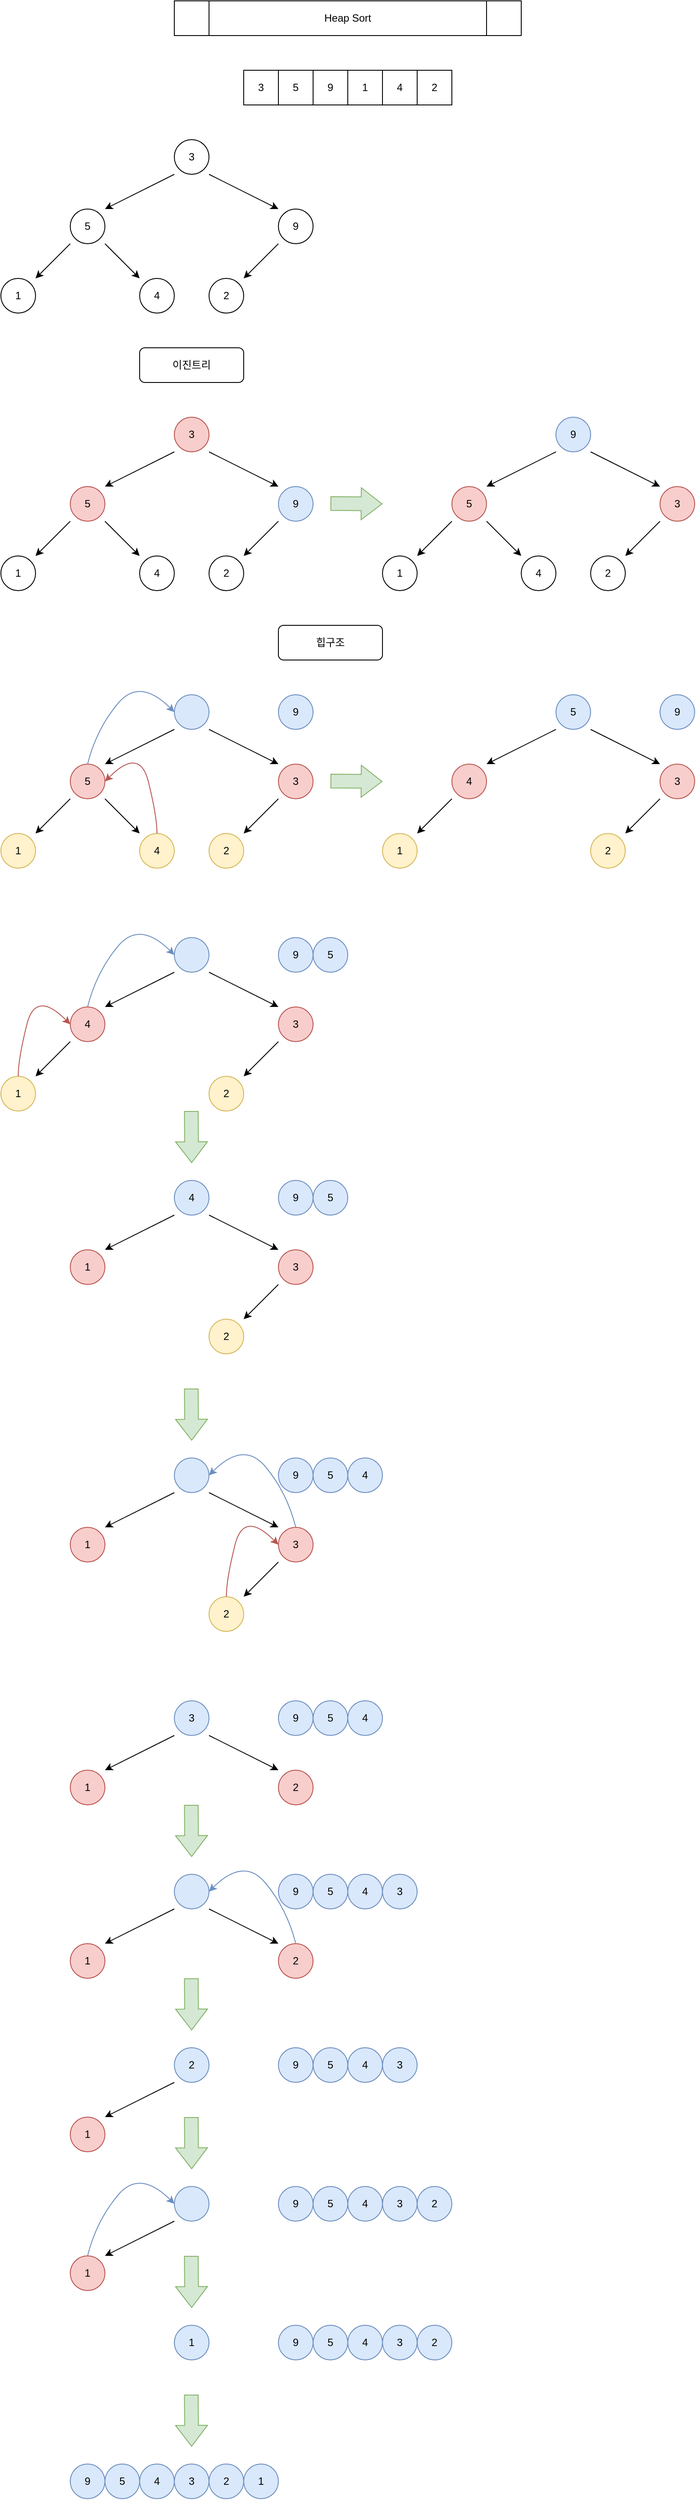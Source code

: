 <mxfile version="19.0.3" type="device"><diagram id="f2ozwvG8c1nscsNNf3xj" name="Page-1"><mxGraphModel dx="918" dy="679" grid="1" gridSize="10" guides="1" tooltips="1" connect="1" arrows="1" fold="1" page="1" pageScale="1" pageWidth="850" pageHeight="1100" math="0" shadow="0"><root><mxCell id="0"/><mxCell id="1" parent="0"/><mxCell id="4Ad8t7dxTOcqNZAOy_X4-1" value="Heap Sort" style="shape=process;whiteSpace=wrap;html=1;backgroundOutline=1;" vertex="1" parent="1"><mxGeometry x="240" y="40" width="400" height="40" as="geometry"/></mxCell><mxCell id="4Ad8t7dxTOcqNZAOy_X4-2" value="3" style="rounded=0;whiteSpace=wrap;html=1;" vertex="1" parent="1"><mxGeometry x="320" y="120" width="40" height="40" as="geometry"/></mxCell><mxCell id="4Ad8t7dxTOcqNZAOy_X4-3" value="5" style="rounded=0;whiteSpace=wrap;html=1;" vertex="1" parent="1"><mxGeometry x="360" y="120" width="40" height="40" as="geometry"/></mxCell><mxCell id="4Ad8t7dxTOcqNZAOy_X4-4" value="9" style="rounded=0;whiteSpace=wrap;html=1;" vertex="1" parent="1"><mxGeometry x="400" y="120" width="40" height="40" as="geometry"/></mxCell><mxCell id="4Ad8t7dxTOcqNZAOy_X4-5" value="1" style="rounded=0;whiteSpace=wrap;html=1;" vertex="1" parent="1"><mxGeometry x="440" y="120" width="40" height="40" as="geometry"/></mxCell><mxCell id="4Ad8t7dxTOcqNZAOy_X4-6" value="4" style="rounded=0;whiteSpace=wrap;html=1;" vertex="1" parent="1"><mxGeometry x="480" y="120" width="40" height="40" as="geometry"/></mxCell><mxCell id="4Ad8t7dxTOcqNZAOy_X4-7" value="2" style="rounded=0;whiteSpace=wrap;html=1;" vertex="1" parent="1"><mxGeometry x="520" y="120" width="40" height="40" as="geometry"/></mxCell><mxCell id="4Ad8t7dxTOcqNZAOy_X4-8" value="3" style="ellipse;whiteSpace=wrap;html=1;aspect=fixed;" vertex="1" parent="1"><mxGeometry x="240" y="200" width="40" height="40" as="geometry"/></mxCell><mxCell id="4Ad8t7dxTOcqNZAOy_X4-9" value="2" style="ellipse;whiteSpace=wrap;html=1;aspect=fixed;" vertex="1" parent="1"><mxGeometry x="280" y="360" width="40" height="40" as="geometry"/></mxCell><mxCell id="4Ad8t7dxTOcqNZAOy_X4-10" value="4" style="ellipse;whiteSpace=wrap;html=1;aspect=fixed;" vertex="1" parent="1"><mxGeometry x="200" y="360" width="40" height="40" as="geometry"/></mxCell><mxCell id="4Ad8t7dxTOcqNZAOy_X4-11" value="9" style="ellipse;whiteSpace=wrap;html=1;aspect=fixed;" vertex="1" parent="1"><mxGeometry x="360" y="280" width="40" height="40" as="geometry"/></mxCell><mxCell id="4Ad8t7dxTOcqNZAOy_X4-12" value="5" style="ellipse;whiteSpace=wrap;html=1;aspect=fixed;" vertex="1" parent="1"><mxGeometry x="120" y="280" width="40" height="40" as="geometry"/></mxCell><mxCell id="4Ad8t7dxTOcqNZAOy_X4-13" value="1" style="ellipse;whiteSpace=wrap;html=1;aspect=fixed;" vertex="1" parent="1"><mxGeometry x="40" y="360" width="40" height="40" as="geometry"/></mxCell><mxCell id="4Ad8t7dxTOcqNZAOy_X4-18" value="" style="endArrow=classic;html=1;rounded=0;" edge="1" parent="1"><mxGeometry width="50" height="50" relative="1" as="geometry"><mxPoint x="360" y="320" as="sourcePoint"/><mxPoint x="320" y="360" as="targetPoint"/></mxGeometry></mxCell><mxCell id="4Ad8t7dxTOcqNZAOy_X4-20" value="" style="endArrow=classic;html=1;rounded=0;" edge="1" parent="1"><mxGeometry width="50" height="50" relative="1" as="geometry"><mxPoint x="120" y="320" as="sourcePoint"/><mxPoint x="80" y="360" as="targetPoint"/></mxGeometry></mxCell><mxCell id="4Ad8t7dxTOcqNZAOy_X4-21" value="" style="endArrow=classic;html=1;rounded=0;" edge="1" parent="1"><mxGeometry width="50" height="50" relative="1" as="geometry"><mxPoint x="160" y="320" as="sourcePoint"/><mxPoint x="200" y="360" as="targetPoint"/></mxGeometry></mxCell><mxCell id="4Ad8t7dxTOcqNZAOy_X4-22" value="" style="endArrow=classic;html=1;rounded=0;" edge="1" parent="1"><mxGeometry width="50" height="50" relative="1" as="geometry"><mxPoint x="240" y="240" as="sourcePoint"/><mxPoint x="160" y="280" as="targetPoint"/></mxGeometry></mxCell><mxCell id="4Ad8t7dxTOcqNZAOy_X4-23" value="" style="endArrow=classic;html=1;rounded=0;" edge="1" parent="1"><mxGeometry width="50" height="50" relative="1" as="geometry"><mxPoint x="280" y="240" as="sourcePoint"/><mxPoint x="360" y="280" as="targetPoint"/></mxGeometry></mxCell><mxCell id="4Ad8t7dxTOcqNZAOy_X4-24" value="이진트리" style="rounded=1;whiteSpace=wrap;html=1;" vertex="1" parent="1"><mxGeometry x="200" y="440" width="120" height="40" as="geometry"/></mxCell><mxCell id="4Ad8t7dxTOcqNZAOy_X4-25" value="3" style="ellipse;whiteSpace=wrap;html=1;aspect=fixed;fillColor=#f8cecc;strokeColor=#b85450;" vertex="1" parent="1"><mxGeometry x="240" y="520" width="40" height="40" as="geometry"/></mxCell><mxCell id="4Ad8t7dxTOcqNZAOy_X4-26" value="2" style="ellipse;whiteSpace=wrap;html=1;aspect=fixed;" vertex="1" parent="1"><mxGeometry x="280" y="680" width="40" height="40" as="geometry"/></mxCell><mxCell id="4Ad8t7dxTOcqNZAOy_X4-27" value="4" style="ellipse;whiteSpace=wrap;html=1;aspect=fixed;" vertex="1" parent="1"><mxGeometry x="200" y="680" width="40" height="40" as="geometry"/></mxCell><mxCell id="4Ad8t7dxTOcqNZAOy_X4-28" value="9" style="ellipse;whiteSpace=wrap;html=1;aspect=fixed;fillColor=#dae8fc;strokeColor=#6c8ebf;" vertex="1" parent="1"><mxGeometry x="360" y="600" width="40" height="40" as="geometry"/></mxCell><mxCell id="4Ad8t7dxTOcqNZAOy_X4-29" value="5" style="ellipse;whiteSpace=wrap;html=1;aspect=fixed;fillColor=#f8cecc;strokeColor=#b85450;" vertex="1" parent="1"><mxGeometry x="120" y="600" width="40" height="40" as="geometry"/></mxCell><mxCell id="4Ad8t7dxTOcqNZAOy_X4-30" value="1" style="ellipse;whiteSpace=wrap;html=1;aspect=fixed;" vertex="1" parent="1"><mxGeometry x="40" y="680" width="40" height="40" as="geometry"/></mxCell><mxCell id="4Ad8t7dxTOcqNZAOy_X4-31" value="" style="endArrow=classic;html=1;rounded=0;" edge="1" parent="1"><mxGeometry width="50" height="50" relative="1" as="geometry"><mxPoint x="360" y="640" as="sourcePoint"/><mxPoint x="320" y="680" as="targetPoint"/></mxGeometry></mxCell><mxCell id="4Ad8t7dxTOcqNZAOy_X4-32" value="" style="endArrow=classic;html=1;rounded=0;" edge="1" parent="1"><mxGeometry width="50" height="50" relative="1" as="geometry"><mxPoint x="120" y="640" as="sourcePoint"/><mxPoint x="80" y="680" as="targetPoint"/></mxGeometry></mxCell><mxCell id="4Ad8t7dxTOcqNZAOy_X4-33" value="" style="endArrow=classic;html=1;rounded=0;" edge="1" parent="1"><mxGeometry width="50" height="50" relative="1" as="geometry"><mxPoint x="160" y="640" as="sourcePoint"/><mxPoint x="200" y="680" as="targetPoint"/></mxGeometry></mxCell><mxCell id="4Ad8t7dxTOcqNZAOy_X4-34" value="" style="endArrow=classic;html=1;rounded=0;" edge="1" parent="1"><mxGeometry width="50" height="50" relative="1" as="geometry"><mxPoint x="240" y="560" as="sourcePoint"/><mxPoint x="160" y="600" as="targetPoint"/></mxGeometry></mxCell><mxCell id="4Ad8t7dxTOcqNZAOy_X4-35" value="" style="endArrow=classic;html=1;rounded=0;" edge="1" parent="1"><mxGeometry width="50" height="50" relative="1" as="geometry"><mxPoint x="280" y="560" as="sourcePoint"/><mxPoint x="360" y="600" as="targetPoint"/></mxGeometry></mxCell><mxCell id="4Ad8t7dxTOcqNZAOy_X4-36" value="힙구조" style="rounded=1;whiteSpace=wrap;html=1;" vertex="1" parent="1"><mxGeometry x="360" y="760" width="120" height="40" as="geometry"/></mxCell><mxCell id="4Ad8t7dxTOcqNZAOy_X4-37" value="9" style="ellipse;whiteSpace=wrap;html=1;aspect=fixed;fillColor=#dae8fc;strokeColor=#6c8ebf;" vertex="1" parent="1"><mxGeometry x="680" y="520" width="40" height="40" as="geometry"/></mxCell><mxCell id="4Ad8t7dxTOcqNZAOy_X4-38" value="2" style="ellipse;whiteSpace=wrap;html=1;aspect=fixed;" vertex="1" parent="1"><mxGeometry x="720" y="680" width="40" height="40" as="geometry"/></mxCell><mxCell id="4Ad8t7dxTOcqNZAOy_X4-39" value="4" style="ellipse;whiteSpace=wrap;html=1;aspect=fixed;" vertex="1" parent="1"><mxGeometry x="640" y="680" width="40" height="40" as="geometry"/></mxCell><mxCell id="4Ad8t7dxTOcqNZAOy_X4-40" value="3" style="ellipse;whiteSpace=wrap;html=1;aspect=fixed;fillColor=#f8cecc;strokeColor=#b85450;" vertex="1" parent="1"><mxGeometry x="800" y="600" width="40" height="40" as="geometry"/></mxCell><mxCell id="4Ad8t7dxTOcqNZAOy_X4-41" value="5" style="ellipse;whiteSpace=wrap;html=1;aspect=fixed;fillColor=#f8cecc;strokeColor=#b85450;" vertex="1" parent="1"><mxGeometry x="560" y="600" width="40" height="40" as="geometry"/></mxCell><mxCell id="4Ad8t7dxTOcqNZAOy_X4-42" value="1" style="ellipse;whiteSpace=wrap;html=1;aspect=fixed;" vertex="1" parent="1"><mxGeometry x="480" y="680" width="40" height="40" as="geometry"/></mxCell><mxCell id="4Ad8t7dxTOcqNZAOy_X4-43" value="" style="endArrow=classic;html=1;rounded=0;" edge="1" parent="1"><mxGeometry width="50" height="50" relative="1" as="geometry"><mxPoint x="800" y="640" as="sourcePoint"/><mxPoint x="760" y="680" as="targetPoint"/></mxGeometry></mxCell><mxCell id="4Ad8t7dxTOcqNZAOy_X4-44" value="" style="endArrow=classic;html=1;rounded=0;" edge="1" parent="1"><mxGeometry width="50" height="50" relative="1" as="geometry"><mxPoint x="560" y="640" as="sourcePoint"/><mxPoint x="520" y="680" as="targetPoint"/></mxGeometry></mxCell><mxCell id="4Ad8t7dxTOcqNZAOy_X4-45" value="" style="endArrow=classic;html=1;rounded=0;" edge="1" parent="1"><mxGeometry width="50" height="50" relative="1" as="geometry"><mxPoint x="600" y="640" as="sourcePoint"/><mxPoint x="640" y="680" as="targetPoint"/></mxGeometry></mxCell><mxCell id="4Ad8t7dxTOcqNZAOy_X4-46" value="" style="endArrow=classic;html=1;rounded=0;" edge="1" parent="1"><mxGeometry width="50" height="50" relative="1" as="geometry"><mxPoint x="680" y="560" as="sourcePoint"/><mxPoint x="600" y="600" as="targetPoint"/></mxGeometry></mxCell><mxCell id="4Ad8t7dxTOcqNZAOy_X4-47" value="" style="endArrow=classic;html=1;rounded=0;" edge="1" parent="1"><mxGeometry width="50" height="50" relative="1" as="geometry"><mxPoint x="720" y="560" as="sourcePoint"/><mxPoint x="800" y="600" as="targetPoint"/></mxGeometry></mxCell><mxCell id="4Ad8t7dxTOcqNZAOy_X4-48" value="" style="shape=flexArrow;endArrow=classic;html=1;rounded=0;width=15.833;endSize=7.683;fillColor=#d5e8d4;strokeColor=#82b366;" edge="1" parent="1"><mxGeometry width="50" height="50" relative="1" as="geometry"><mxPoint x="420" y="619.58" as="sourcePoint"/><mxPoint x="480" y="620" as="targetPoint"/></mxGeometry></mxCell><mxCell id="4Ad8t7dxTOcqNZAOy_X4-49" value="" style="ellipse;whiteSpace=wrap;html=1;aspect=fixed;fillColor=#dae8fc;strokeColor=#6c8ebf;" vertex="1" parent="1"><mxGeometry x="240" y="840" width="40" height="40" as="geometry"/></mxCell><mxCell id="4Ad8t7dxTOcqNZAOy_X4-50" value="2" style="ellipse;whiteSpace=wrap;html=1;aspect=fixed;fillColor=#fff2cc;strokeColor=#d6b656;" vertex="1" parent="1"><mxGeometry x="280" y="1000" width="40" height="40" as="geometry"/></mxCell><mxCell id="4Ad8t7dxTOcqNZAOy_X4-51" value="4" style="ellipse;whiteSpace=wrap;html=1;aspect=fixed;fillColor=#fff2cc;strokeColor=#d6b656;" vertex="1" parent="1"><mxGeometry x="200" y="1000" width="40" height="40" as="geometry"/></mxCell><mxCell id="4Ad8t7dxTOcqNZAOy_X4-52" value="3" style="ellipse;whiteSpace=wrap;html=1;aspect=fixed;fillColor=#f8cecc;strokeColor=#b85450;" vertex="1" parent="1"><mxGeometry x="360" y="920" width="40" height="40" as="geometry"/></mxCell><mxCell id="4Ad8t7dxTOcqNZAOy_X4-53" value="5" style="ellipse;whiteSpace=wrap;html=1;aspect=fixed;fillColor=#f8cecc;strokeColor=#b85450;" vertex="1" parent="1"><mxGeometry x="120" y="920" width="40" height="40" as="geometry"/></mxCell><mxCell id="4Ad8t7dxTOcqNZAOy_X4-54" value="1" style="ellipse;whiteSpace=wrap;html=1;aspect=fixed;fillColor=#fff2cc;strokeColor=#d6b656;" vertex="1" parent="1"><mxGeometry x="40" y="1000" width="40" height="40" as="geometry"/></mxCell><mxCell id="4Ad8t7dxTOcqNZAOy_X4-55" value="" style="endArrow=classic;html=1;rounded=0;" edge="1" parent="1"><mxGeometry width="50" height="50" relative="1" as="geometry"><mxPoint x="360" y="960" as="sourcePoint"/><mxPoint x="320" y="1000" as="targetPoint"/></mxGeometry></mxCell><mxCell id="4Ad8t7dxTOcqNZAOy_X4-56" value="" style="endArrow=classic;html=1;rounded=0;" edge="1" parent="1"><mxGeometry width="50" height="50" relative="1" as="geometry"><mxPoint x="120" y="960" as="sourcePoint"/><mxPoint x="80" y="1000" as="targetPoint"/></mxGeometry></mxCell><mxCell id="4Ad8t7dxTOcqNZAOy_X4-57" value="" style="endArrow=classic;html=1;rounded=0;" edge="1" parent="1"><mxGeometry width="50" height="50" relative="1" as="geometry"><mxPoint x="160" y="960" as="sourcePoint"/><mxPoint x="200" y="1000" as="targetPoint"/></mxGeometry></mxCell><mxCell id="4Ad8t7dxTOcqNZAOy_X4-58" value="" style="endArrow=classic;html=1;rounded=0;" edge="1" parent="1"><mxGeometry width="50" height="50" relative="1" as="geometry"><mxPoint x="240" y="880" as="sourcePoint"/><mxPoint x="160" y="920" as="targetPoint"/></mxGeometry></mxCell><mxCell id="4Ad8t7dxTOcqNZAOy_X4-59" value="" style="endArrow=classic;html=1;rounded=0;" edge="1" parent="1"><mxGeometry width="50" height="50" relative="1" as="geometry"><mxPoint x="280" y="880" as="sourcePoint"/><mxPoint x="360" y="920" as="targetPoint"/></mxGeometry></mxCell><mxCell id="4Ad8t7dxTOcqNZAOy_X4-60" value="9" style="ellipse;whiteSpace=wrap;html=1;aspect=fixed;fillColor=#dae8fc;strokeColor=#6c8ebf;" vertex="1" parent="1"><mxGeometry x="360" y="840" width="40" height="40" as="geometry"/></mxCell><mxCell id="4Ad8t7dxTOcqNZAOy_X4-61" value="" style="curved=1;endArrow=classic;html=1;rounded=0;entryX=0;entryY=0.5;entryDx=0;entryDy=0;exitX=0.5;exitY=0;exitDx=0;exitDy=0;fillColor=#dae8fc;strokeColor=#6c8ebf;" edge="1" parent="1" source="4Ad8t7dxTOcqNZAOy_X4-53" target="4Ad8t7dxTOcqNZAOy_X4-49"><mxGeometry width="50" height="50" relative="1" as="geometry"><mxPoint x="130" y="920" as="sourcePoint"/><mxPoint x="180" y="870" as="targetPoint"/><Array as="points"><mxPoint x="150" y="880"/><mxPoint x="200" y="820"/></Array></mxGeometry></mxCell><mxCell id="4Ad8t7dxTOcqNZAOy_X4-62" value="" style="curved=1;endArrow=classic;html=1;rounded=0;entryX=1;entryY=0.5;entryDx=0;entryDy=0;fillColor=#f8cecc;strokeColor=#b85450;" edge="1" parent="1" target="4Ad8t7dxTOcqNZAOy_X4-53"><mxGeometry width="50" height="50" relative="1" as="geometry"><mxPoint x="220" y="1000" as="sourcePoint"/><mxPoint x="270" y="950" as="targetPoint"/><Array as="points"><mxPoint x="220" y="980"/><mxPoint x="200" y="900"/></Array></mxGeometry></mxCell><mxCell id="4Ad8t7dxTOcqNZAOy_X4-63" value="5" style="ellipse;whiteSpace=wrap;html=1;aspect=fixed;fillColor=#dae8fc;strokeColor=#6c8ebf;" vertex="1" parent="1"><mxGeometry x="680" y="840" width="40" height="40" as="geometry"/></mxCell><mxCell id="4Ad8t7dxTOcqNZAOy_X4-64" value="2" style="ellipse;whiteSpace=wrap;html=1;aspect=fixed;fillColor=#fff2cc;strokeColor=#d6b656;" vertex="1" parent="1"><mxGeometry x="720" y="1000" width="40" height="40" as="geometry"/></mxCell><mxCell id="4Ad8t7dxTOcqNZAOy_X4-66" value="3" style="ellipse;whiteSpace=wrap;html=1;aspect=fixed;fillColor=#f8cecc;strokeColor=#b85450;" vertex="1" parent="1"><mxGeometry x="800" y="920" width="40" height="40" as="geometry"/></mxCell><mxCell id="4Ad8t7dxTOcqNZAOy_X4-67" value="4" style="ellipse;whiteSpace=wrap;html=1;aspect=fixed;fillColor=#f8cecc;strokeColor=#b85450;" vertex="1" parent="1"><mxGeometry x="560" y="920" width="40" height="40" as="geometry"/></mxCell><mxCell id="4Ad8t7dxTOcqNZAOy_X4-68" value="1" style="ellipse;whiteSpace=wrap;html=1;aspect=fixed;fillColor=#fff2cc;strokeColor=#d6b656;" vertex="1" parent="1"><mxGeometry x="480" y="1000" width="40" height="40" as="geometry"/></mxCell><mxCell id="4Ad8t7dxTOcqNZAOy_X4-69" value="" style="endArrow=classic;html=1;rounded=0;" edge="1" parent="1"><mxGeometry width="50" height="50" relative="1" as="geometry"><mxPoint x="800" y="960" as="sourcePoint"/><mxPoint x="760" y="1000" as="targetPoint"/></mxGeometry></mxCell><mxCell id="4Ad8t7dxTOcqNZAOy_X4-70" value="" style="endArrow=classic;html=1;rounded=0;" edge="1" parent="1"><mxGeometry width="50" height="50" relative="1" as="geometry"><mxPoint x="560" y="960" as="sourcePoint"/><mxPoint x="520" y="1000" as="targetPoint"/></mxGeometry></mxCell><mxCell id="4Ad8t7dxTOcqNZAOy_X4-72" value="" style="endArrow=classic;html=1;rounded=0;" edge="1" parent="1"><mxGeometry width="50" height="50" relative="1" as="geometry"><mxPoint x="680" y="880" as="sourcePoint"/><mxPoint x="600" y="920" as="targetPoint"/></mxGeometry></mxCell><mxCell id="4Ad8t7dxTOcqNZAOy_X4-73" value="" style="endArrow=classic;html=1;rounded=0;" edge="1" parent="1"><mxGeometry width="50" height="50" relative="1" as="geometry"><mxPoint x="720" y="880" as="sourcePoint"/><mxPoint x="800" y="920" as="targetPoint"/></mxGeometry></mxCell><mxCell id="4Ad8t7dxTOcqNZAOy_X4-74" value="9" style="ellipse;whiteSpace=wrap;html=1;aspect=fixed;fillColor=#dae8fc;strokeColor=#6c8ebf;" vertex="1" parent="1"><mxGeometry x="800" y="840" width="40" height="40" as="geometry"/></mxCell><mxCell id="4Ad8t7dxTOcqNZAOy_X4-77" value="" style="ellipse;whiteSpace=wrap;html=1;aspect=fixed;fillColor=#dae8fc;strokeColor=#6c8ebf;" vertex="1" parent="1"><mxGeometry x="240" y="1120" width="40" height="40" as="geometry"/></mxCell><mxCell id="4Ad8t7dxTOcqNZAOy_X4-78" value="2" style="ellipse;whiteSpace=wrap;html=1;aspect=fixed;fillColor=#fff2cc;strokeColor=#d6b656;" vertex="1" parent="1"><mxGeometry x="280" y="1280" width="40" height="40" as="geometry"/></mxCell><mxCell id="4Ad8t7dxTOcqNZAOy_X4-79" value="3" style="ellipse;whiteSpace=wrap;html=1;aspect=fixed;fillColor=#f8cecc;strokeColor=#b85450;" vertex="1" parent="1"><mxGeometry x="360" y="1200" width="40" height="40" as="geometry"/></mxCell><mxCell id="4Ad8t7dxTOcqNZAOy_X4-80" value="4" style="ellipse;whiteSpace=wrap;html=1;aspect=fixed;fillColor=#f8cecc;strokeColor=#b85450;" vertex="1" parent="1"><mxGeometry x="120" y="1200" width="40" height="40" as="geometry"/></mxCell><mxCell id="4Ad8t7dxTOcqNZAOy_X4-81" value="1" style="ellipse;whiteSpace=wrap;html=1;aspect=fixed;fillColor=#fff2cc;strokeColor=#d6b656;" vertex="1" parent="1"><mxGeometry x="40" y="1280" width="40" height="40" as="geometry"/></mxCell><mxCell id="4Ad8t7dxTOcqNZAOy_X4-82" value="" style="endArrow=classic;html=1;rounded=0;" edge="1" parent="1"><mxGeometry width="50" height="50" relative="1" as="geometry"><mxPoint x="360" y="1240" as="sourcePoint"/><mxPoint x="320" y="1280" as="targetPoint"/></mxGeometry></mxCell><mxCell id="4Ad8t7dxTOcqNZAOy_X4-83" value="" style="endArrow=classic;html=1;rounded=0;" edge="1" parent="1"><mxGeometry width="50" height="50" relative="1" as="geometry"><mxPoint x="120" y="1240" as="sourcePoint"/><mxPoint x="80" y="1280" as="targetPoint"/></mxGeometry></mxCell><mxCell id="4Ad8t7dxTOcqNZAOy_X4-84" value="" style="endArrow=classic;html=1;rounded=0;" edge="1" parent="1"><mxGeometry width="50" height="50" relative="1" as="geometry"><mxPoint x="240" y="1160" as="sourcePoint"/><mxPoint x="160" y="1200" as="targetPoint"/></mxGeometry></mxCell><mxCell id="4Ad8t7dxTOcqNZAOy_X4-85" value="" style="endArrow=classic;html=1;rounded=0;" edge="1" parent="1"><mxGeometry width="50" height="50" relative="1" as="geometry"><mxPoint x="280" y="1160" as="sourcePoint"/><mxPoint x="360" y="1200" as="targetPoint"/></mxGeometry></mxCell><mxCell id="4Ad8t7dxTOcqNZAOy_X4-86" value="9" style="ellipse;whiteSpace=wrap;html=1;aspect=fixed;fillColor=#dae8fc;strokeColor=#6c8ebf;" vertex="1" parent="1"><mxGeometry x="360" y="1120" width="40" height="40" as="geometry"/></mxCell><mxCell id="4Ad8t7dxTOcqNZAOy_X4-87" value="" style="curved=1;endArrow=classic;html=1;rounded=0;entryX=0;entryY=0.5;entryDx=0;entryDy=0;exitX=0.5;exitY=0;exitDx=0;exitDy=0;fillColor=#dae8fc;strokeColor=#6c8ebf;" edge="1" parent="1"><mxGeometry width="50" height="50" relative="1" as="geometry"><mxPoint x="140" y="1200" as="sourcePoint"/><mxPoint x="240.0" y="1140" as="targetPoint"/><Array as="points"><mxPoint x="150" y="1160"/><mxPoint x="200" y="1100"/></Array></mxGeometry></mxCell><mxCell id="4Ad8t7dxTOcqNZAOy_X4-90" value="" style="curved=1;endArrow=classic;html=1;rounded=0;entryX=1;entryY=0.5;entryDx=0;entryDy=0;fillColor=#f8cecc;strokeColor=#b85450;" edge="1" parent="1"><mxGeometry width="50" height="50" relative="1" as="geometry"><mxPoint x="60" y="1280" as="sourcePoint"/><mxPoint x="120.0" y="1220.0" as="targetPoint"/><Array as="points"><mxPoint x="60" y="1260"/><mxPoint x="80" y="1180"/></Array></mxGeometry></mxCell><mxCell id="4Ad8t7dxTOcqNZAOy_X4-91" value="5" style="ellipse;whiteSpace=wrap;html=1;aspect=fixed;fillColor=#dae8fc;strokeColor=#6c8ebf;" vertex="1" parent="1"><mxGeometry x="400" y="1120" width="40" height="40" as="geometry"/></mxCell><mxCell id="4Ad8t7dxTOcqNZAOy_X4-92" value="4" style="ellipse;whiteSpace=wrap;html=1;aspect=fixed;fillColor=#dae8fc;strokeColor=#6c8ebf;" vertex="1" parent="1"><mxGeometry x="240" y="1400" width="40" height="40" as="geometry"/></mxCell><mxCell id="4Ad8t7dxTOcqNZAOy_X4-93" value="2" style="ellipse;whiteSpace=wrap;html=1;aspect=fixed;fillColor=#fff2cc;strokeColor=#d6b656;" vertex="1" parent="1"><mxGeometry x="280" y="1560" width="40" height="40" as="geometry"/></mxCell><mxCell id="4Ad8t7dxTOcqNZAOy_X4-94" value="3" style="ellipse;whiteSpace=wrap;html=1;aspect=fixed;fillColor=#f8cecc;strokeColor=#b85450;" vertex="1" parent="1"><mxGeometry x="360" y="1480" width="40" height="40" as="geometry"/></mxCell><mxCell id="4Ad8t7dxTOcqNZAOy_X4-95" value="1" style="ellipse;whiteSpace=wrap;html=1;aspect=fixed;fillColor=#f8cecc;strokeColor=#b85450;" vertex="1" parent="1"><mxGeometry x="120" y="1480" width="40" height="40" as="geometry"/></mxCell><mxCell id="4Ad8t7dxTOcqNZAOy_X4-97" value="" style="endArrow=classic;html=1;rounded=0;" edge="1" parent="1"><mxGeometry width="50" height="50" relative="1" as="geometry"><mxPoint x="360" y="1520.0" as="sourcePoint"/><mxPoint x="320" y="1560.0" as="targetPoint"/></mxGeometry></mxCell><mxCell id="4Ad8t7dxTOcqNZAOy_X4-99" value="" style="endArrow=classic;html=1;rounded=0;" edge="1" parent="1"><mxGeometry width="50" height="50" relative="1" as="geometry"><mxPoint x="240" y="1440.0" as="sourcePoint"/><mxPoint x="160" y="1480.0" as="targetPoint"/></mxGeometry></mxCell><mxCell id="4Ad8t7dxTOcqNZAOy_X4-100" value="" style="endArrow=classic;html=1;rounded=0;" edge="1" parent="1"><mxGeometry width="50" height="50" relative="1" as="geometry"><mxPoint x="280" y="1440.0" as="sourcePoint"/><mxPoint x="360" y="1480.0" as="targetPoint"/></mxGeometry></mxCell><mxCell id="4Ad8t7dxTOcqNZAOy_X4-101" value="9" style="ellipse;whiteSpace=wrap;html=1;aspect=fixed;fillColor=#dae8fc;strokeColor=#6c8ebf;" vertex="1" parent="1"><mxGeometry x="360" y="1400" width="40" height="40" as="geometry"/></mxCell><mxCell id="4Ad8t7dxTOcqNZAOy_X4-104" value="5" style="ellipse;whiteSpace=wrap;html=1;aspect=fixed;fillColor=#dae8fc;strokeColor=#6c8ebf;" vertex="1" parent="1"><mxGeometry x="400" y="1400" width="40" height="40" as="geometry"/></mxCell><mxCell id="4Ad8t7dxTOcqNZAOy_X4-115" value="" style="ellipse;whiteSpace=wrap;html=1;aspect=fixed;fillColor=#dae8fc;strokeColor=#6c8ebf;" vertex="1" parent="1"><mxGeometry x="240" y="1720" width="40" height="40" as="geometry"/></mxCell><mxCell id="4Ad8t7dxTOcqNZAOy_X4-116" value="2" style="ellipse;whiteSpace=wrap;html=1;aspect=fixed;fillColor=#fff2cc;strokeColor=#d6b656;" vertex="1" parent="1"><mxGeometry x="280" y="1880" width="40" height="40" as="geometry"/></mxCell><mxCell id="4Ad8t7dxTOcqNZAOy_X4-117" value="3" style="ellipse;whiteSpace=wrap;html=1;aspect=fixed;fillColor=#f8cecc;strokeColor=#b85450;" vertex="1" parent="1"><mxGeometry x="360" y="1800" width="40" height="40" as="geometry"/></mxCell><mxCell id="4Ad8t7dxTOcqNZAOy_X4-118" value="1" style="ellipse;whiteSpace=wrap;html=1;aspect=fixed;fillColor=#f8cecc;strokeColor=#b85450;" vertex="1" parent="1"><mxGeometry x="120" y="1800" width="40" height="40" as="geometry"/></mxCell><mxCell id="4Ad8t7dxTOcqNZAOy_X4-119" value="" style="endArrow=classic;html=1;rounded=0;" edge="1" parent="1"><mxGeometry width="50" height="50" relative="1" as="geometry"><mxPoint x="360" y="1840" as="sourcePoint"/><mxPoint x="320" y="1880" as="targetPoint"/></mxGeometry></mxCell><mxCell id="4Ad8t7dxTOcqNZAOy_X4-120" value="" style="endArrow=classic;html=1;rounded=0;" edge="1" parent="1"><mxGeometry width="50" height="50" relative="1" as="geometry"><mxPoint x="240" y="1760" as="sourcePoint"/><mxPoint x="160" y="1800" as="targetPoint"/></mxGeometry></mxCell><mxCell id="4Ad8t7dxTOcqNZAOy_X4-121" value="" style="endArrow=classic;html=1;rounded=0;" edge="1" parent="1"><mxGeometry width="50" height="50" relative="1" as="geometry"><mxPoint x="280" y="1760" as="sourcePoint"/><mxPoint x="360" y="1800" as="targetPoint"/></mxGeometry></mxCell><mxCell id="4Ad8t7dxTOcqNZAOy_X4-122" value="9" style="ellipse;whiteSpace=wrap;html=1;aspect=fixed;fillColor=#dae8fc;strokeColor=#6c8ebf;" vertex="1" parent="1"><mxGeometry x="360" y="1720" width="40" height="40" as="geometry"/></mxCell><mxCell id="4Ad8t7dxTOcqNZAOy_X4-123" value="5" style="ellipse;whiteSpace=wrap;html=1;aspect=fixed;fillColor=#dae8fc;strokeColor=#6c8ebf;" vertex="1" parent="1"><mxGeometry x="400" y="1720" width="40" height="40" as="geometry"/></mxCell><mxCell id="4Ad8t7dxTOcqNZAOy_X4-124" value="4" style="ellipse;whiteSpace=wrap;html=1;aspect=fixed;fillColor=#dae8fc;strokeColor=#6c8ebf;" vertex="1" parent="1"><mxGeometry x="440" y="1720" width="40" height="40" as="geometry"/></mxCell><mxCell id="4Ad8t7dxTOcqNZAOy_X4-125" value="" style="curved=1;endArrow=classic;html=1;rounded=0;entryX=1;entryY=0.5;entryDx=0;entryDy=0;fillColor=#f8cecc;strokeColor=#b85450;" edge="1" parent="1"><mxGeometry width="50" height="50" relative="1" as="geometry"><mxPoint x="300" y="1880" as="sourcePoint"/><mxPoint x="360.0" y="1820" as="targetPoint"/><Array as="points"><mxPoint x="300" y="1860"/><mxPoint x="320" y="1780"/></Array></mxGeometry></mxCell><mxCell id="4Ad8t7dxTOcqNZAOy_X4-127" value="" style="curved=1;endArrow=classic;html=1;rounded=0;entryX=0;entryY=0.5;entryDx=0;entryDy=0;exitX=0.5;exitY=0;exitDx=0;exitDy=0;fillColor=#dae8fc;strokeColor=#6c8ebf;" edge="1" parent="1"><mxGeometry width="50" height="50" relative="1" as="geometry"><mxPoint x="380.0" y="1800.0" as="sourcePoint"/><mxPoint x="280.0" y="1740.0" as="targetPoint"/><Array as="points"><mxPoint x="370.0" y="1760.0"/><mxPoint x="320.0" y="1700.0"/></Array></mxGeometry></mxCell><mxCell id="4Ad8t7dxTOcqNZAOy_X4-128" value="3" style="ellipse;whiteSpace=wrap;html=1;aspect=fixed;fillColor=#dae8fc;strokeColor=#6c8ebf;" vertex="1" parent="1"><mxGeometry x="240" y="2000" width="40" height="40" as="geometry"/></mxCell><mxCell id="4Ad8t7dxTOcqNZAOy_X4-130" value="2" style="ellipse;whiteSpace=wrap;html=1;aspect=fixed;fillColor=#f8cecc;strokeColor=#b85450;" vertex="1" parent="1"><mxGeometry x="360" y="2080" width="40" height="40" as="geometry"/></mxCell><mxCell id="4Ad8t7dxTOcqNZAOy_X4-131" value="1" style="ellipse;whiteSpace=wrap;html=1;aspect=fixed;fillColor=#f8cecc;strokeColor=#b85450;" vertex="1" parent="1"><mxGeometry x="120" y="2080" width="40" height="40" as="geometry"/></mxCell><mxCell id="4Ad8t7dxTOcqNZAOy_X4-133" value="" style="endArrow=classic;html=1;rounded=0;" edge="1" parent="1"><mxGeometry width="50" height="50" relative="1" as="geometry"><mxPoint x="240" y="2040" as="sourcePoint"/><mxPoint x="160" y="2080" as="targetPoint"/></mxGeometry></mxCell><mxCell id="4Ad8t7dxTOcqNZAOy_X4-134" value="" style="endArrow=classic;html=1;rounded=0;" edge="1" parent="1"><mxGeometry width="50" height="50" relative="1" as="geometry"><mxPoint x="280" y="2040" as="sourcePoint"/><mxPoint x="360" y="2080" as="targetPoint"/></mxGeometry></mxCell><mxCell id="4Ad8t7dxTOcqNZAOy_X4-135" value="9" style="ellipse;whiteSpace=wrap;html=1;aspect=fixed;fillColor=#dae8fc;strokeColor=#6c8ebf;" vertex="1" parent="1"><mxGeometry x="360" y="2000" width="40" height="40" as="geometry"/></mxCell><mxCell id="4Ad8t7dxTOcqNZAOy_X4-136" value="5" style="ellipse;whiteSpace=wrap;html=1;aspect=fixed;fillColor=#dae8fc;strokeColor=#6c8ebf;" vertex="1" parent="1"><mxGeometry x="400" y="2000" width="40" height="40" as="geometry"/></mxCell><mxCell id="4Ad8t7dxTOcqNZAOy_X4-137" value="4" style="ellipse;whiteSpace=wrap;html=1;aspect=fixed;fillColor=#dae8fc;strokeColor=#6c8ebf;" vertex="1" parent="1"><mxGeometry x="440" y="2000" width="40" height="40" as="geometry"/></mxCell><mxCell id="4Ad8t7dxTOcqNZAOy_X4-140" value="" style="ellipse;whiteSpace=wrap;html=1;aspect=fixed;fillColor=#dae8fc;strokeColor=#6c8ebf;" vertex="1" parent="1"><mxGeometry x="240" y="2200" width="40" height="40" as="geometry"/></mxCell><mxCell id="4Ad8t7dxTOcqNZAOy_X4-141" value="2" style="ellipse;whiteSpace=wrap;html=1;aspect=fixed;fillColor=#f8cecc;strokeColor=#b85450;" vertex="1" parent="1"><mxGeometry x="360" y="2280" width="40" height="40" as="geometry"/></mxCell><mxCell id="4Ad8t7dxTOcqNZAOy_X4-142" value="1" style="ellipse;whiteSpace=wrap;html=1;aspect=fixed;fillColor=#f8cecc;strokeColor=#b85450;" vertex="1" parent="1"><mxGeometry x="120" y="2280" width="40" height="40" as="geometry"/></mxCell><mxCell id="4Ad8t7dxTOcqNZAOy_X4-143" value="" style="endArrow=classic;html=1;rounded=0;" edge="1" parent="1"><mxGeometry width="50" height="50" relative="1" as="geometry"><mxPoint x="240" y="2240" as="sourcePoint"/><mxPoint x="160" y="2280" as="targetPoint"/></mxGeometry></mxCell><mxCell id="4Ad8t7dxTOcqNZAOy_X4-144" value="" style="endArrow=classic;html=1;rounded=0;" edge="1" parent="1"><mxGeometry width="50" height="50" relative="1" as="geometry"><mxPoint x="280" y="2240" as="sourcePoint"/><mxPoint x="360" y="2280" as="targetPoint"/></mxGeometry></mxCell><mxCell id="4Ad8t7dxTOcqNZAOy_X4-145" value="9" style="ellipse;whiteSpace=wrap;html=1;aspect=fixed;fillColor=#dae8fc;strokeColor=#6c8ebf;" vertex="1" parent="1"><mxGeometry x="360" y="2200" width="40" height="40" as="geometry"/></mxCell><mxCell id="4Ad8t7dxTOcqNZAOy_X4-146" value="5" style="ellipse;whiteSpace=wrap;html=1;aspect=fixed;fillColor=#dae8fc;strokeColor=#6c8ebf;" vertex="1" parent="1"><mxGeometry x="400" y="2200" width="40" height="40" as="geometry"/></mxCell><mxCell id="4Ad8t7dxTOcqNZAOy_X4-147" value="4" style="ellipse;whiteSpace=wrap;html=1;aspect=fixed;fillColor=#dae8fc;strokeColor=#6c8ebf;" vertex="1" parent="1"><mxGeometry x="440" y="2200" width="40" height="40" as="geometry"/></mxCell><mxCell id="4Ad8t7dxTOcqNZAOy_X4-148" value="3" style="ellipse;whiteSpace=wrap;html=1;aspect=fixed;fillColor=#dae8fc;strokeColor=#6c8ebf;" vertex="1" parent="1"><mxGeometry x="480" y="2200" width="40" height="40" as="geometry"/></mxCell><mxCell id="4Ad8t7dxTOcqNZAOy_X4-149" value="2" style="ellipse;whiteSpace=wrap;html=1;aspect=fixed;fillColor=#dae8fc;strokeColor=#6c8ebf;" vertex="1" parent="1"><mxGeometry x="240" y="2400" width="40" height="40" as="geometry"/></mxCell><mxCell id="4Ad8t7dxTOcqNZAOy_X4-151" value="1" style="ellipse;whiteSpace=wrap;html=1;aspect=fixed;fillColor=#f8cecc;strokeColor=#b85450;" vertex="1" parent="1"><mxGeometry x="120" y="2480" width="40" height="40" as="geometry"/></mxCell><mxCell id="4Ad8t7dxTOcqNZAOy_X4-152" value="" style="endArrow=classic;html=1;rounded=0;" edge="1" parent="1"><mxGeometry width="50" height="50" relative="1" as="geometry"><mxPoint x="240" y="2440" as="sourcePoint"/><mxPoint x="160" y="2480" as="targetPoint"/></mxGeometry></mxCell><mxCell id="4Ad8t7dxTOcqNZAOy_X4-154" value="9" style="ellipse;whiteSpace=wrap;html=1;aspect=fixed;fillColor=#dae8fc;strokeColor=#6c8ebf;" vertex="1" parent="1"><mxGeometry x="360" y="2400" width="40" height="40" as="geometry"/></mxCell><mxCell id="4Ad8t7dxTOcqNZAOy_X4-155" value="5" style="ellipse;whiteSpace=wrap;html=1;aspect=fixed;fillColor=#dae8fc;strokeColor=#6c8ebf;" vertex="1" parent="1"><mxGeometry x="400" y="2400" width="40" height="40" as="geometry"/></mxCell><mxCell id="4Ad8t7dxTOcqNZAOy_X4-156" value="4" style="ellipse;whiteSpace=wrap;html=1;aspect=fixed;fillColor=#dae8fc;strokeColor=#6c8ebf;" vertex="1" parent="1"><mxGeometry x="440" y="2400" width="40" height="40" as="geometry"/></mxCell><mxCell id="4Ad8t7dxTOcqNZAOy_X4-157" value="3" style="ellipse;whiteSpace=wrap;html=1;aspect=fixed;fillColor=#dae8fc;strokeColor=#6c8ebf;" vertex="1" parent="1"><mxGeometry x="480" y="2400" width="40" height="40" as="geometry"/></mxCell><mxCell id="4Ad8t7dxTOcqNZAOy_X4-158" value="" style="curved=1;endArrow=classic;html=1;rounded=0;entryX=0;entryY=0.5;entryDx=0;entryDy=0;exitX=0.5;exitY=0;exitDx=0;exitDy=0;fillColor=#dae8fc;strokeColor=#6c8ebf;" edge="1" parent="1"><mxGeometry width="50" height="50" relative="1" as="geometry"><mxPoint x="380.0" y="2280.0" as="sourcePoint"/><mxPoint x="280.0" y="2220.0" as="targetPoint"/><Array as="points"><mxPoint x="370.0" y="2240.0"/><mxPoint x="320.0" y="2180.0"/></Array></mxGeometry></mxCell><mxCell id="4Ad8t7dxTOcqNZAOy_X4-160" value="" style="ellipse;whiteSpace=wrap;html=1;aspect=fixed;fillColor=#dae8fc;strokeColor=#6c8ebf;" vertex="1" parent="1"><mxGeometry x="240" y="2560" width="40" height="40" as="geometry"/></mxCell><mxCell id="4Ad8t7dxTOcqNZAOy_X4-161" value="1" style="ellipse;whiteSpace=wrap;html=1;aspect=fixed;fillColor=#f8cecc;strokeColor=#b85450;" vertex="1" parent="1"><mxGeometry x="120" y="2640" width="40" height="40" as="geometry"/></mxCell><mxCell id="4Ad8t7dxTOcqNZAOy_X4-162" value="" style="endArrow=classic;html=1;rounded=0;" edge="1" parent="1"><mxGeometry width="50" height="50" relative="1" as="geometry"><mxPoint x="240" y="2600" as="sourcePoint"/><mxPoint x="160" y="2640" as="targetPoint"/></mxGeometry></mxCell><mxCell id="4Ad8t7dxTOcqNZAOy_X4-163" value="9" style="ellipse;whiteSpace=wrap;html=1;aspect=fixed;fillColor=#dae8fc;strokeColor=#6c8ebf;" vertex="1" parent="1"><mxGeometry x="360" y="2560" width="40" height="40" as="geometry"/></mxCell><mxCell id="4Ad8t7dxTOcqNZAOy_X4-164" value="5" style="ellipse;whiteSpace=wrap;html=1;aspect=fixed;fillColor=#dae8fc;strokeColor=#6c8ebf;" vertex="1" parent="1"><mxGeometry x="400" y="2560" width="40" height="40" as="geometry"/></mxCell><mxCell id="4Ad8t7dxTOcqNZAOy_X4-165" value="4" style="ellipse;whiteSpace=wrap;html=1;aspect=fixed;fillColor=#dae8fc;strokeColor=#6c8ebf;" vertex="1" parent="1"><mxGeometry x="440" y="2560" width="40" height="40" as="geometry"/></mxCell><mxCell id="4Ad8t7dxTOcqNZAOy_X4-166" value="3" style="ellipse;whiteSpace=wrap;html=1;aspect=fixed;fillColor=#dae8fc;strokeColor=#6c8ebf;" vertex="1" parent="1"><mxGeometry x="480" y="2560" width="40" height="40" as="geometry"/></mxCell><mxCell id="4Ad8t7dxTOcqNZAOy_X4-167" value="2" style="ellipse;whiteSpace=wrap;html=1;aspect=fixed;fillColor=#dae8fc;strokeColor=#6c8ebf;" vertex="1" parent="1"><mxGeometry x="520" y="2560" width="40" height="40" as="geometry"/></mxCell><mxCell id="4Ad8t7dxTOcqNZAOy_X4-168" value="" style="curved=1;endArrow=classic;html=1;rounded=0;entryX=0;entryY=0.5;entryDx=0;entryDy=0;exitX=0.5;exitY=0;exitDx=0;exitDy=0;fillColor=#dae8fc;strokeColor=#6c8ebf;" edge="1" parent="1"><mxGeometry width="50" height="50" relative="1" as="geometry"><mxPoint x="140" y="2640" as="sourcePoint"/><mxPoint x="240.0" y="2580" as="targetPoint"/><Array as="points"><mxPoint x="150" y="2600"/><mxPoint x="200" y="2540"/></Array></mxGeometry></mxCell><mxCell id="4Ad8t7dxTOcqNZAOy_X4-169" value="1" style="ellipse;whiteSpace=wrap;html=1;aspect=fixed;fillColor=#dae8fc;strokeColor=#6c8ebf;" vertex="1" parent="1"><mxGeometry x="240" y="2720" width="40" height="40" as="geometry"/></mxCell><mxCell id="4Ad8t7dxTOcqNZAOy_X4-172" value="9" style="ellipse;whiteSpace=wrap;html=1;aspect=fixed;fillColor=#dae8fc;strokeColor=#6c8ebf;" vertex="1" parent="1"><mxGeometry x="360" y="2720" width="40" height="40" as="geometry"/></mxCell><mxCell id="4Ad8t7dxTOcqNZAOy_X4-173" value="5" style="ellipse;whiteSpace=wrap;html=1;aspect=fixed;fillColor=#dae8fc;strokeColor=#6c8ebf;" vertex="1" parent="1"><mxGeometry x="400" y="2720" width="40" height="40" as="geometry"/></mxCell><mxCell id="4Ad8t7dxTOcqNZAOy_X4-174" value="4" style="ellipse;whiteSpace=wrap;html=1;aspect=fixed;fillColor=#dae8fc;strokeColor=#6c8ebf;" vertex="1" parent="1"><mxGeometry x="440" y="2720" width="40" height="40" as="geometry"/></mxCell><mxCell id="4Ad8t7dxTOcqNZAOy_X4-175" value="3" style="ellipse;whiteSpace=wrap;html=1;aspect=fixed;fillColor=#dae8fc;strokeColor=#6c8ebf;" vertex="1" parent="1"><mxGeometry x="480" y="2720" width="40" height="40" as="geometry"/></mxCell><mxCell id="4Ad8t7dxTOcqNZAOy_X4-176" value="2" style="ellipse;whiteSpace=wrap;html=1;aspect=fixed;fillColor=#dae8fc;strokeColor=#6c8ebf;" vertex="1" parent="1"><mxGeometry x="520" y="2720" width="40" height="40" as="geometry"/></mxCell><mxCell id="4Ad8t7dxTOcqNZAOy_X4-178" value="" style="shape=flexArrow;endArrow=classic;html=1;rounded=0;width=15.833;endSize=7.683;fillColor=#d5e8d4;strokeColor=#82b366;" edge="1" parent="1"><mxGeometry width="50" height="50" relative="1" as="geometry"><mxPoint x="420" y="939.58" as="sourcePoint"/><mxPoint x="480" y="940" as="targetPoint"/></mxGeometry></mxCell><mxCell id="4Ad8t7dxTOcqNZAOy_X4-180" value="" style="shape=flexArrow;endArrow=classic;html=1;rounded=0;width=15.833;endSize=7.683;fillColor=#d5e8d4;strokeColor=#82b366;" edge="1" parent="1"><mxGeometry width="50" height="50" relative="1" as="geometry"><mxPoint x="259.58" y="1320" as="sourcePoint"/><mxPoint x="260" y="1380" as="targetPoint"/></mxGeometry></mxCell><mxCell id="4Ad8t7dxTOcqNZAOy_X4-182" value="" style="shape=flexArrow;endArrow=classic;html=1;rounded=0;width=15.833;endSize=7.683;fillColor=#d5e8d4;strokeColor=#82b366;" edge="1" parent="1"><mxGeometry width="50" height="50" relative="1" as="geometry"><mxPoint x="259.58" y="1640.0" as="sourcePoint"/><mxPoint x="260" y="1700" as="targetPoint"/></mxGeometry></mxCell><mxCell id="4Ad8t7dxTOcqNZAOy_X4-183" value="" style="shape=flexArrow;endArrow=classic;html=1;rounded=0;width=15.833;endSize=7.683;fillColor=#d5e8d4;strokeColor=#82b366;" edge="1" parent="1"><mxGeometry width="50" height="50" relative="1" as="geometry"><mxPoint x="259.58" y="2120" as="sourcePoint"/><mxPoint x="260" y="2180" as="targetPoint"/></mxGeometry></mxCell><mxCell id="4Ad8t7dxTOcqNZAOy_X4-184" value="" style="shape=flexArrow;endArrow=classic;html=1;rounded=0;width=15.833;endSize=7.683;fillColor=#d5e8d4;strokeColor=#82b366;" edge="1" parent="1"><mxGeometry width="50" height="50" relative="1" as="geometry"><mxPoint x="259.58" y="2320" as="sourcePoint"/><mxPoint x="260" y="2380" as="targetPoint"/></mxGeometry></mxCell><mxCell id="4Ad8t7dxTOcqNZAOy_X4-185" value="" style="shape=flexArrow;endArrow=classic;html=1;rounded=0;width=15.833;endSize=7.683;fillColor=#d5e8d4;strokeColor=#82b366;" edge="1" parent="1"><mxGeometry width="50" height="50" relative="1" as="geometry"><mxPoint x="259.58" y="2640" as="sourcePoint"/><mxPoint x="260" y="2700" as="targetPoint"/></mxGeometry></mxCell><mxCell id="4Ad8t7dxTOcqNZAOy_X4-186" value="" style="shape=flexArrow;endArrow=classic;html=1;rounded=0;width=15.833;endSize=7.683;fillColor=#d5e8d4;strokeColor=#82b366;" edge="1" parent="1"><mxGeometry width="50" height="50" relative="1" as="geometry"><mxPoint x="259.58" y="2480" as="sourcePoint"/><mxPoint x="260" y="2540" as="targetPoint"/></mxGeometry></mxCell><mxCell id="4Ad8t7dxTOcqNZAOy_X4-187" value="1" style="ellipse;whiteSpace=wrap;html=1;aspect=fixed;fillColor=#dae8fc;strokeColor=#6c8ebf;" vertex="1" parent="1"><mxGeometry x="320" y="2880" width="40" height="40" as="geometry"/></mxCell><mxCell id="4Ad8t7dxTOcqNZAOy_X4-188" value="9" style="ellipse;whiteSpace=wrap;html=1;aspect=fixed;fillColor=#dae8fc;strokeColor=#6c8ebf;" vertex="1" parent="1"><mxGeometry x="120" y="2880" width="40" height="40" as="geometry"/></mxCell><mxCell id="4Ad8t7dxTOcqNZAOy_X4-189" value="5" style="ellipse;whiteSpace=wrap;html=1;aspect=fixed;fillColor=#dae8fc;strokeColor=#6c8ebf;" vertex="1" parent="1"><mxGeometry x="160" y="2880" width="40" height="40" as="geometry"/></mxCell><mxCell id="4Ad8t7dxTOcqNZAOy_X4-190" value="4" style="ellipse;whiteSpace=wrap;html=1;aspect=fixed;fillColor=#dae8fc;strokeColor=#6c8ebf;" vertex="1" parent="1"><mxGeometry x="200" y="2880" width="40" height="40" as="geometry"/></mxCell><mxCell id="4Ad8t7dxTOcqNZAOy_X4-191" value="3" style="ellipse;whiteSpace=wrap;html=1;aspect=fixed;fillColor=#dae8fc;strokeColor=#6c8ebf;" vertex="1" parent="1"><mxGeometry x="240" y="2880" width="40" height="40" as="geometry"/></mxCell><mxCell id="4Ad8t7dxTOcqNZAOy_X4-192" value="2" style="ellipse;whiteSpace=wrap;html=1;aspect=fixed;fillColor=#dae8fc;strokeColor=#6c8ebf;" vertex="1" parent="1"><mxGeometry x="280" y="2880" width="40" height="40" as="geometry"/></mxCell><mxCell id="4Ad8t7dxTOcqNZAOy_X4-193" value="" style="shape=flexArrow;endArrow=classic;html=1;rounded=0;width=15.833;endSize=7.683;fillColor=#d5e8d4;strokeColor=#82b366;" edge="1" parent="1"><mxGeometry width="50" height="50" relative="1" as="geometry"><mxPoint x="259.58" y="2800" as="sourcePoint"/><mxPoint x="260" y="2860" as="targetPoint"/></mxGeometry></mxCell></root></mxGraphModel></diagram></mxfile>